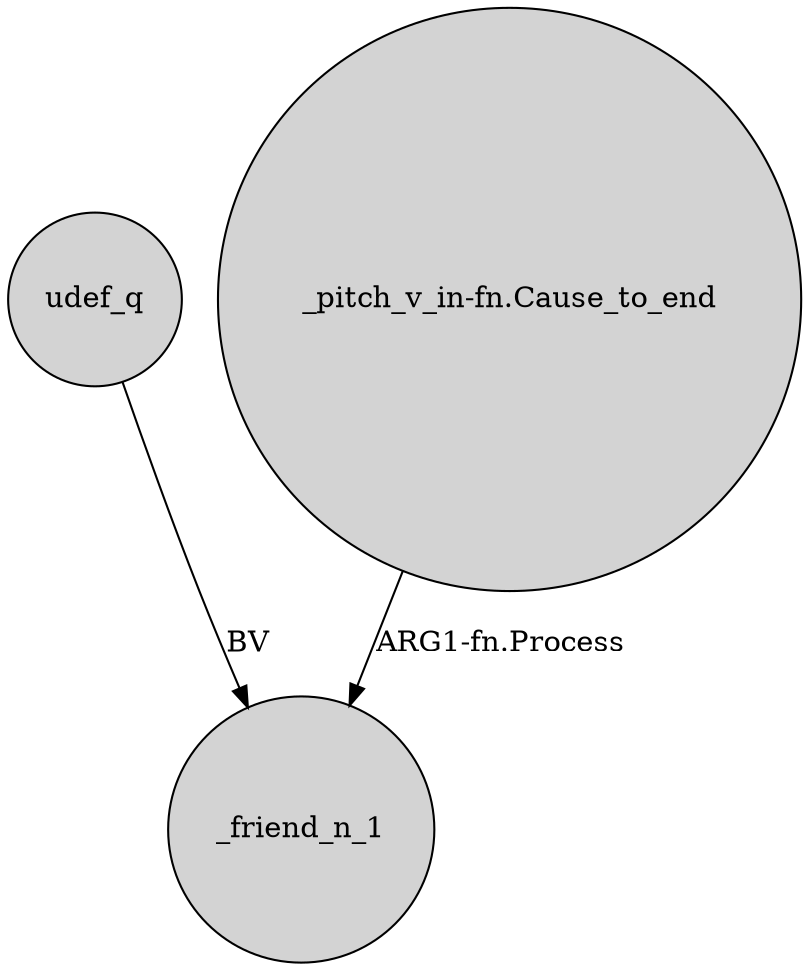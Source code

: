 digraph {
	node [shape=circle style=filled]
	udef_q -> _friend_n_1 [label=BV]
	"_pitch_v_in-fn.Cause_to_end" -> _friend_n_1 [label="ARG1-fn.Process"]
}
